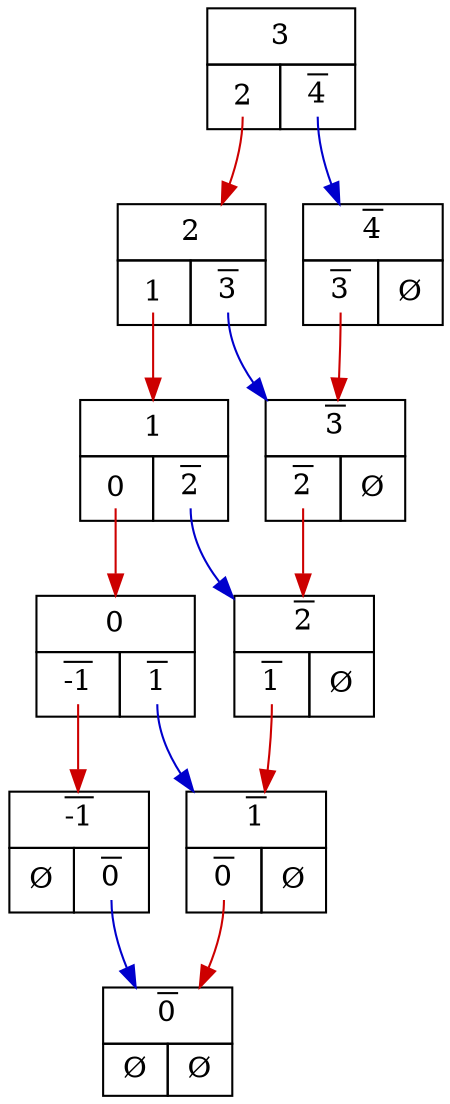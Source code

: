 digraph "3.0" {
   node_1 [shape=none,margin=0,label=
         <<TABLE BORDER="0" CELLBORDER="1" CELLSPACING="0" CELLPADDING="4">
         <TR><TD  CELLPADDING="5pt" COLSPAN="2">3</TD></TR>
         <TR><TD PORT="L"> <TABLE BORDER="0" CELLBORDER="0" CELLPADDING="0"><TR><TD CELLPADDING="1pt" PORT="2,1"> 2 </TD> &nbsp; </TR></TABLE> </TD><TD PORT="R"> <TABLE BORDER="0" CELLBORDER="0" CELLPADDING="0"><TR><TD CELLPADDING="1pt"  PORT="4,1"> <o>4</o> </TD> &nbsp; </TR></TABLE> </TD></TR>
         </TABLE>>,
         ];
   node_1:"2,1" -> node_2 [color="red3", dir=forward];
   node_2 [shape=none,margin=0,label=
         <<TABLE BORDER="0" CELLBORDER="1" CELLSPACING="0" CELLPADDING="4">
         <TR><TD  CELLPADDING="5pt" COLSPAN="2">2</TD></TR>
         <TR><TD PORT="L"> <TABLE BORDER="0" CELLBORDER="0" CELLPADDING="0"><TR><TD CELLPADDING="1pt" PORT="1,1"> 1 </TD> &nbsp; </TR></TABLE> </TD><TD PORT="R"> <TABLE BORDER="0" CELLBORDER="0" CELLPADDING="0"><TR><TD CELLPADDING="1pt"  PORT="3,1"> <o>3</o> </TD> &nbsp; </TR></TABLE> </TD></TR>
         </TABLE>>,
         ];
   node_2:"1,1" -> node_3 [color="red3", dir=forward];
   node_3 [shape=none,margin=0,label=
         <<TABLE BORDER="0" CELLBORDER="1" CELLSPACING="0" CELLPADDING="4">
         <TR><TD  CELLPADDING="5pt" COLSPAN="2">1</TD></TR>
         <TR><TD PORT="L"> <TABLE BORDER="0" CELLBORDER="0" CELLPADDING="0"><TR><TD CELLPADDING="1pt" PORT="0,1"> 0 </TD> &nbsp; </TR></TABLE> </TD><TD PORT="R"> <TABLE BORDER="0" CELLBORDER="0" CELLPADDING="0"><TR><TD CELLPADDING="1pt"  PORT="2,1"> <o>2</o> </TD> &nbsp; </TR></TABLE> </TD></TR>
         </TABLE>>,
         ];
   node_3:"0,1" -> node_4 [color="red3", dir=forward];
   node_4 [shape=none,margin=0,label=
         <<TABLE BORDER="0" CELLBORDER="1" CELLSPACING="0" CELLPADDING="4">
         <TR><TD  CELLPADDING="5pt" COLSPAN="2">0</TD></TR>
         <TR><TD PORT="L"> <TABLE BORDER="0" CELLBORDER="0" CELLPADDING="0"><TR><TD CELLPADDING="1pt" PORT="-1,1"> <o>-1</o> </TD> &nbsp; </TR></TABLE> </TD><TD PORT="R"> <TABLE BORDER="0" CELLBORDER="0" CELLPADDING="0"><TR><TD CELLPADDING="1pt"  PORT="1,1"> <o>1</o> </TD> &nbsp; </TR></TABLE> </TD></TR>
         </TABLE>>,
         ];
   node_4:"-1,1" -> node_5 [color="red3", dir=forward];
   node_5 [shape=none,margin=0,label=
         <<TABLE BORDER="0" CELLBORDER="1" CELLSPACING="0" CELLPADDING="4">
         <TR><TD  CELLPADDING="5pt" COLSPAN="2"><o>-1</o></TD></TR>
         <TR><TD PORT="L"> Ø </TD><TD PORT="R"> <TABLE BORDER="0" CELLBORDER="0" CELLPADDING="0"><TR><TD CELLPADDING="1pt"  PORT="0,1"> <o>0</o> </TD> &nbsp; </TR></TABLE> </TD></TR>
         </TABLE>>,
         ];
   node_5:"0,1" -> node_6 [color="blue3", dir=forward];
   node_6 [shape=none,margin=0,label=
         <<TABLE BORDER="0" CELLBORDER="1" CELLSPACING="0" CELLPADDING="4">
         <TR><TD  CELLPADDING="5pt" COLSPAN="2"><o>0</o></TD></TR>
         <TR><TD PORT="L"> Ø </TD><TD PORT="R"> Ø </TD></TR>
         </TABLE>>,
         ];
   node_4:"1,1" -> node_7 [color="blue3", dir=forward];
   node_7 [shape=none,margin=0,label=
         <<TABLE BORDER="0" CELLBORDER="1" CELLSPACING="0" CELLPADDING="4">
         <TR><TD  CELLPADDING="5pt" COLSPAN="2"><o>1</o></TD></TR>
         <TR><TD PORT="L"> <TABLE BORDER="0" CELLBORDER="0" CELLPADDING="0"><TR><TD CELLPADDING="1pt" PORT="0,1"> <o>0</o> </TD> &nbsp; </TR></TABLE> </TD><TD PORT="R"> Ø </TD></TR>
         </TABLE>>,
         ];
   node_7:"0,1" -> node_6 [color="red3", dir=forward];
   node_3:"2,1" -> node_8 [color="blue3", dir=forward];
   node_8 [shape=none,margin=0,label=
         <<TABLE BORDER="0" CELLBORDER="1" CELLSPACING="0" CELLPADDING="4">
         <TR><TD  CELLPADDING="5pt" COLSPAN="2"><o>2</o></TD></TR>
         <TR><TD PORT="L"> <TABLE BORDER="0" CELLBORDER="0" CELLPADDING="0"><TR><TD CELLPADDING="1pt" PORT="1,1"> <o>1</o> </TD> &nbsp; </TR></TABLE> </TD><TD PORT="R"> Ø </TD></TR>
         </TABLE>>,
         ];
   node_8:"1,1" -> node_7 [color="red3", dir=forward];
   node_2:"3,1" -> node_9 [color="blue3", dir=forward];
   node_9 [shape=none,margin=0,label=
         <<TABLE BORDER="0" CELLBORDER="1" CELLSPACING="0" CELLPADDING="4">
         <TR><TD  CELLPADDING="5pt" COLSPAN="2"><o>3</o></TD></TR>
         <TR><TD PORT="L"> <TABLE BORDER="0" CELLBORDER="0" CELLPADDING="0"><TR><TD CELLPADDING="1pt" PORT="2,1"> <o>2</o> </TD> &nbsp; </TR></TABLE> </TD><TD PORT="R"> Ø </TD></TR>
         </TABLE>>,
         ];
   node_9:"2,1" -> node_8 [color="red3", dir=forward];
   node_1:"4,1" -> node_10 [color="blue3", dir=forward];
   node_10 [shape=none,margin=0,label=
         <<TABLE BORDER="0" CELLBORDER="1" CELLSPACING="0" CELLPADDING="4">
         <TR><TD  CELLPADDING="5pt" COLSPAN="2"><o>4</o></TD></TR>
         <TR><TD PORT="L"> <TABLE BORDER="0" CELLBORDER="0" CELLPADDING="0"><TR><TD CELLPADDING="1pt" PORT="3,1"> <o>3</o> </TD> &nbsp; </TR></TABLE> </TD><TD PORT="R"> Ø </TD></TR>
         </TABLE>>,
         ];
   node_10:"3,1" -> node_9 [color="red3", dir=forward];
}
